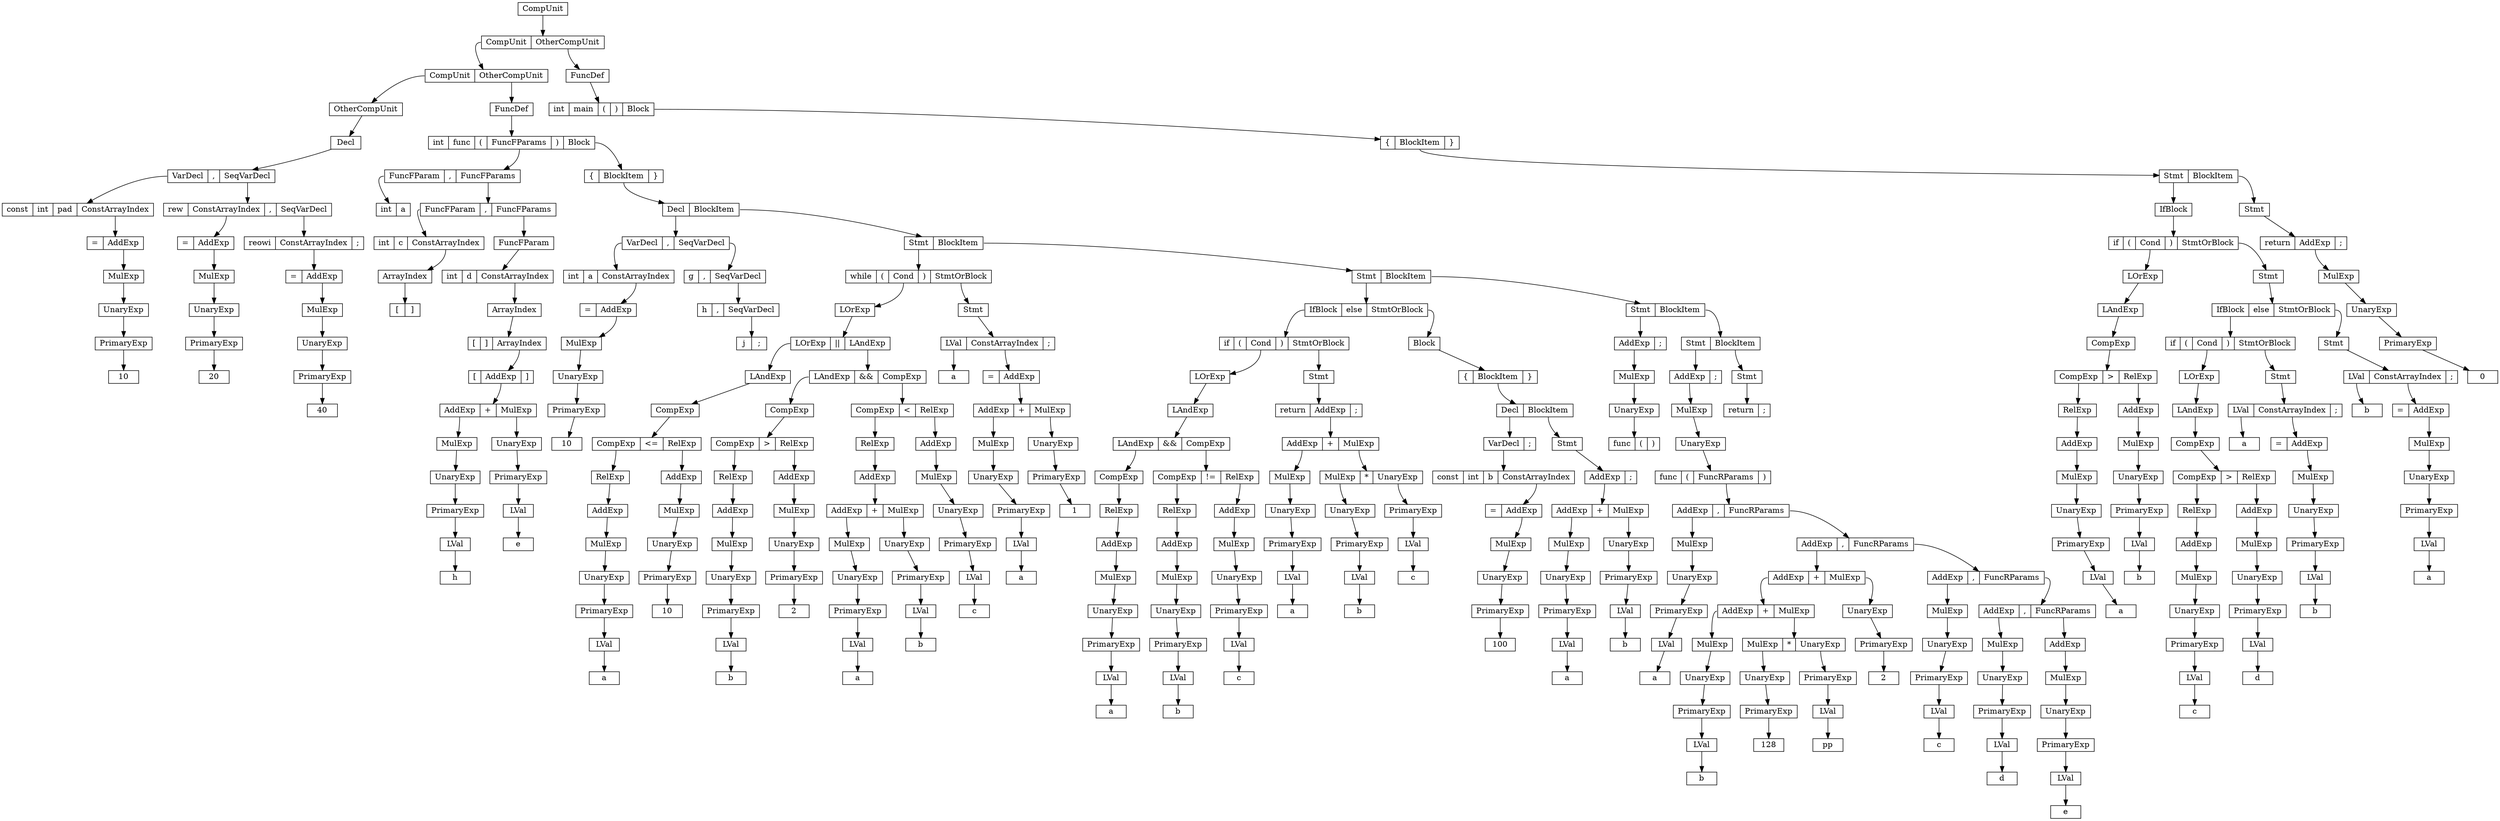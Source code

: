 digraph " "{
node [shape = record,height=.1]
node0[label = "<f0> CompUnit"];
node1[label = "<f0> CompUnit|<f1> OtherCompUnit"];
"node0":f0->"node1";
node2[label = "<f0> FuncDef"];
"node1":f1->"node2";
node3[label = "<f0> int|<f1> main|<f2> \(|<f3> \)|<f4> Block"];
"node2":f0->"node3";
node4[label = "<f0> \{|<f1> BlockItem|<f2> \}"];
"node3":f4->"node4";
node5[label = "<f0> Stmt|<f1> BlockItem"];
"node4":f1->"node5";
node6[label = "<f0> Stmt"];
"node5":f1->"node6";
node7[label = "<f0> return|<f1> AddExp|<f2> \;"];
"node6":f0->"node7";
node8[label = "<f0> MulExp"];
"node7":f1->"node8";
node9[label = "<f0> UnaryExp"];
"node8":f0->"node9";
node10[label = "<f0> PrimaryExp"];
"node9":f0->"node10";
node11[label = "<f0> 0"];
"node10":f0->"node11";
node12[label = "<f0> IfBlock"];
"node5":f0->"node12";
node13[label = "<f0> if|<f1> \(|<f2> Cond|<f3> \)|<f4> StmtOrBlock"];
"node12":f0->"node13";
node14[label = "<f0> Stmt"];
"node13":f4->"node14";
node15[label = "<f0> IfBlock|<f1> else|<f2> StmtOrBlock"];
"node14":f0->"node15";
node16[label = "<f0> Stmt"];
"node15":f2->"node16";
node17[label = "<f0> LVal|<f1> ConstArrayIndex|<f2> \;"];
"node16":f0->"node17";
node18[label = "<f0> \=|<f1> AddExp"];
"node17":f1->"node18";
node19[label = "<f0> MulExp"];
"node18":f1->"node19";
node20[label = "<f0> UnaryExp"];
"node19":f0->"node20";
node21[label = "<f0> PrimaryExp"];
"node20":f0->"node21";
node22[label = "<f0> LVal"];
"node21":f0->"node22";
node23[label = "<f0> a"];
"node22":f0->"node23";
node24[label = "<f0> b"];
"node17":f0->"node24";
node25[label = "<f0> if|<f1> \(|<f2> Cond|<f3> \)|<f4> StmtOrBlock"];
"node15":f0->"node25";
node26[label = "<f0> Stmt"];
"node25":f4->"node26";
node27[label = "<f0> LVal|<f1> ConstArrayIndex|<f2> \;"];
"node26":f0->"node27";
node28[label = "<f0> \=|<f1> AddExp"];
"node27":f1->"node28";
node29[label = "<f0> MulExp"];
"node28":f1->"node29";
node30[label = "<f0> UnaryExp"];
"node29":f0->"node30";
node31[label = "<f0> PrimaryExp"];
"node30":f0->"node31";
node32[label = "<f0> LVal"];
"node31":f0->"node32";
node33[label = "<f0> b"];
"node32":f0->"node33";
node34[label = "<f0> a"];
"node27":f0->"node34";
node35[label = "<f0> LOrExp"];
"node25":f2->"node35";
node36[label = "<f0> LAndExp"];
"node35":f0->"node36";
node37[label = "<f0> CompExp"];
"node36":f0->"node37";
node38[label = "<f0> CompExp|<f1> \>|<f2> RelExp"];
"node37":f0->"node38";
node39[label = "<f0> AddExp"];
"node38":f2->"node39";
node40[label = "<f0> MulExp"];
"node39":f0->"node40";
node41[label = "<f0> UnaryExp"];
"node40":f0->"node41";
node42[label = "<f0> PrimaryExp"];
"node41":f0->"node42";
node43[label = "<f0> LVal"];
"node42":f0->"node43";
node44[label = "<f0> d"];
"node43":f0->"node44";
node45[label = "<f0> RelExp"];
"node38":f0->"node45";
node46[label = "<f0> AddExp"];
"node45":f0->"node46";
node47[label = "<f0> MulExp"];
"node46":f0->"node47";
node48[label = "<f0> UnaryExp"];
"node47":f0->"node48";
node49[label = "<f0> PrimaryExp"];
"node48":f0->"node49";
node50[label = "<f0> LVal"];
"node49":f0->"node50";
node51[label = "<f0> c"];
"node50":f0->"node51";
node52[label = "<f0> LOrExp"];
"node13":f2->"node52";
node53[label = "<f0> LAndExp"];
"node52":f0->"node53";
node54[label = "<f0> CompExp"];
"node53":f0->"node54";
node55[label = "<f0> CompExp|<f1> \>|<f2> RelExp"];
"node54":f0->"node55";
node56[label = "<f0> AddExp"];
"node55":f2->"node56";
node57[label = "<f0> MulExp"];
"node56":f0->"node57";
node58[label = "<f0> UnaryExp"];
"node57":f0->"node58";
node59[label = "<f0> PrimaryExp"];
"node58":f0->"node59";
node60[label = "<f0> LVal"];
"node59":f0->"node60";
node61[label = "<f0> b"];
"node60":f0->"node61";
node62[label = "<f0> RelExp"];
"node55":f0->"node62";
node63[label = "<f0> AddExp"];
"node62":f0->"node63";
node64[label = "<f0> MulExp"];
"node63":f0->"node64";
node65[label = "<f0> UnaryExp"];
"node64":f0->"node65";
node66[label = "<f0> PrimaryExp"];
"node65":f0->"node66";
node67[label = "<f0> LVal"];
"node66":f0->"node67";
node68[label = "<f0> a"];
"node67":f0->"node68";
node69[label = "<f0> CompUnit|<f1> OtherCompUnit"];
"node1":f0->"node69";
node70[label = "<f0> FuncDef"];
"node69":f1->"node70";
node71[label = "<f0> int|<f1> func|<f2> \(|<f3> FuncFParams|<f4> \)|<f5> Block"];
"node70":f0->"node71";
node72[label = "<f0> \{|<f1> BlockItem|<f2> \}"];
"node71":f5->"node72";
node73[label = "<f0> Decl|<f1> BlockItem"];
"node72":f1->"node73";
node74[label = "<f0> Stmt|<f1> BlockItem"];
"node73":f1->"node74";
node75[label = "<f0> Stmt|<f1> BlockItem"];
"node74":f1->"node75";
node76[label = "<f0> Stmt|<f1> BlockItem"];
"node75":f1->"node76";
node77[label = "<f0> Stmt|<f1> BlockItem"];
"node76":f1->"node77";
node78[label = "<f0> Stmt"];
"node77":f1->"node78";
node79[label = "<f0> return|<f1> \;"];
"node78":f0->"node79";
node80[label = "<f0> AddExp|<f1> \;"];
"node77":f0->"node80";
node81[label = "<f0> MulExp"];
"node80":f0->"node81";
node82[label = "<f0> UnaryExp"];
"node81":f0->"node82";
node83[label = "<f0> func|<f1> \(|<f2> FuncRParams|<f3> \)"];
"node82":f0->"node83";
node84[label = "<f0> AddExp|<f1> \,|<f2> FuncRParams"];
"node83":f2->"node84";
node85[label = "<f0> AddExp|<f1> \,|<f2> FuncRParams"];
"node84":f2->"node85";
node86[label = "<f0> AddExp|<f1> \,|<f2> FuncRParams"];
"node85":f2->"node86";
node87[label = "<f0> AddExp|<f1> \,|<f2> FuncRParams"];
"node86":f2->"node87";
node88[label = "<f0> AddExp"];
"node87":f2->"node88";
node89[label = "<f0> MulExp"];
"node88":f0->"node89";
node90[label = "<f0> UnaryExp"];
"node89":f0->"node90";
node91[label = "<f0> PrimaryExp"];
"node90":f0->"node91";
node92[label = "<f0> LVal"];
"node91":f0->"node92";
node93[label = "<f0> e"];
"node92":f0->"node93";
node94[label = "<f0> MulExp"];
"node87":f0->"node94";
node95[label = "<f0> UnaryExp"];
"node94":f0->"node95";
node96[label = "<f0> PrimaryExp"];
"node95":f0->"node96";
node97[label = "<f0> LVal"];
"node96":f0->"node97";
node98[label = "<f0> d"];
"node97":f0->"node98";
node99[label = "<f0> MulExp"];
"node86":f0->"node99";
node100[label = "<f0> UnaryExp"];
"node99":f0->"node100";
node101[label = "<f0> PrimaryExp"];
"node100":f0->"node101";
node102[label = "<f0> LVal"];
"node101":f0->"node102";
node103[label = "<f0> c"];
"node102":f0->"node103";
node104[label = "<f0> AddExp|<f1> \+|<f2> MulExp"];
"node85":f0->"node104";
node105[label = "<f0> UnaryExp"];
"node104":f2->"node105";
node106[label = "<f0> PrimaryExp"];
"node105":f0->"node106";
node107[label = "<f0> 2"];
"node106":f0->"node107";
node108[label = "<f0> AddExp|<f1> \+|<f2> MulExp"];
"node104":f0->"node108";
node109[label = "<f0> MulExp|<f1> \*|<f2> UnaryExp"];
"node108":f2->"node109";
node110[label = "<f0> PrimaryExp"];
"node109":f2->"node110";
node111[label = "<f0> LVal"];
"node110":f0->"node111";
node112[label = "<f0> pp"];
"node111":f0->"node112";
node113[label = "<f0> UnaryExp"];
"node109":f0->"node113";
node114[label = "<f0> PrimaryExp"];
"node113":f0->"node114";
node115[label = "<f0> 128"];
"node114":f0->"node115";
node116[label = "<f0> MulExp"];
"node108":f0->"node116";
node117[label = "<f0> UnaryExp"];
"node116":f0->"node117";
node118[label = "<f0> PrimaryExp"];
"node117":f0->"node118";
node119[label = "<f0> LVal"];
"node118":f0->"node119";
node120[label = "<f0> b"];
"node119":f0->"node120";
node121[label = "<f0> MulExp"];
"node84":f0->"node121";
node122[label = "<f0> UnaryExp"];
"node121":f0->"node122";
node123[label = "<f0> PrimaryExp"];
"node122":f0->"node123";
node124[label = "<f0> LVal"];
"node123":f0->"node124";
node125[label = "<f0> a"];
"node124":f0->"node125";
node126[label = "<f0> AddExp|<f1> \;"];
"node76":f0->"node126";
node127[label = "<f0> MulExp"];
"node126":f0->"node127";
node128[label = "<f0> UnaryExp"];
"node127":f0->"node128";
node129[label = "<f0> func|<f1> \(|<f2> )"];
"node128":f0->"node129";
node130[label = "<f0> IfBlock|<f1> else|<f2> StmtOrBlock"];
"node75":f0->"node130";
node131[label = "<f0> Block"];
"node130":f2->"node131";
node132[label = "<f0> \{|<f1> BlockItem|<f2> \}"];
"node131":f0->"node132";
node133[label = "<f0> Decl|<f1> BlockItem"];
"node132":f1->"node133";
node134[label = "<f0> Stmt"];
"node133":f1->"node134";
node135[label = "<f0> AddExp|<f1> \;"];
"node134":f0->"node135";
node136[label = "<f0> AddExp|<f1> \+|<f2> MulExp"];
"node135":f0->"node136";
node137[label = "<f0> UnaryExp"];
"node136":f2->"node137";
node138[label = "<f0> PrimaryExp"];
"node137":f0->"node138";
node139[label = "<f0> LVal"];
"node138":f0->"node139";
node140[label = "<f0> b"];
"node139":f0->"node140";
node141[label = "<f0> MulExp"];
"node136":f0->"node141";
node142[label = "<f0> UnaryExp"];
"node141":f0->"node142";
node143[label = "<f0> PrimaryExp"];
"node142":f0->"node143";
node144[label = "<f0> LVal"];
"node143":f0->"node144";
node145[label = "<f0> a"];
"node144":f0->"node145";
node146[label = "<f0> VarDecl|<f1> \;"];
"node133":f0->"node146";
node147[label = "<f0> const|<f1> int|<f2> b|<f3> ConstArrayIndex"];
"node146":f0->"node147";
node148[label = "<f0> \=|<f1> AddExp"];
"node147":f3->"node148";
node149[label = "<f0> MulExp"];
"node148":f1->"node149";
node150[label = "<f0> UnaryExp"];
"node149":f0->"node150";
node151[label = "<f0> PrimaryExp"];
"node150":f0->"node151";
node152[label = "<f0> 100"];
"node151":f0->"node152";
node153[label = "<f0> if|<f1> \(|<f2> Cond|<f3> \)|<f4> StmtOrBlock"];
"node130":f0->"node153";
node154[label = "<f0> Stmt"];
"node153":f4->"node154";
node155[label = "<f0> return|<f1> AddExp|<f2> \;"];
"node154":f0->"node155";
node156[label = "<f0> AddExp|<f1> \+|<f2> MulExp"];
"node155":f1->"node156";
node157[label = "<f0> MulExp|<f1> \*|<f2> UnaryExp"];
"node156":f2->"node157";
node158[label = "<f0> PrimaryExp"];
"node157":f2->"node158";
node159[label = "<f0> LVal"];
"node158":f0->"node159";
node160[label = "<f0> c"];
"node159":f0->"node160";
node161[label = "<f0> UnaryExp"];
"node157":f0->"node161";
node162[label = "<f0> PrimaryExp"];
"node161":f0->"node162";
node163[label = "<f0> LVal"];
"node162":f0->"node163";
node164[label = "<f0> b"];
"node163":f0->"node164";
node165[label = "<f0> MulExp"];
"node156":f0->"node165";
node166[label = "<f0> UnaryExp"];
"node165":f0->"node166";
node167[label = "<f0> PrimaryExp"];
"node166":f0->"node167";
node168[label = "<f0> LVal"];
"node167":f0->"node168";
node169[label = "<f0> a"];
"node168":f0->"node169";
node170[label = "<f0> LOrExp"];
"node153":f2->"node170";
node171[label = "<f0> LAndExp"];
"node170":f0->"node171";
node172[label = "<f0> LAndExp|<f1> \&\&|<f2> CompExp"];
"node171":f0->"node172";
node173[label = "<f0> CompExp|<f1> \!\=|<f2> RelExp"];
"node172":f2->"node173";
node174[label = "<f0> AddExp"];
"node173":f2->"node174";
node175[label = "<f0> MulExp"];
"node174":f0->"node175";
node176[label = "<f0> UnaryExp"];
"node175":f0->"node176";
node177[label = "<f0> PrimaryExp"];
"node176":f0->"node177";
node178[label = "<f0> LVal"];
"node177":f0->"node178";
node179[label = "<f0> c"];
"node178":f0->"node179";
node180[label = "<f0> RelExp"];
"node173":f0->"node180";
node181[label = "<f0> AddExp"];
"node180":f0->"node181";
node182[label = "<f0> MulExp"];
"node181":f0->"node182";
node183[label = "<f0> UnaryExp"];
"node182":f0->"node183";
node184[label = "<f0> PrimaryExp"];
"node183":f0->"node184";
node185[label = "<f0> LVal"];
"node184":f0->"node185";
node186[label = "<f0> b"];
"node185":f0->"node186";
node187[label = "<f0> CompExp"];
"node172":f0->"node187";
node188[label = "<f0> RelExp"];
"node187":f0->"node188";
node189[label = "<f0> AddExp"];
"node188":f0->"node189";
node190[label = "<f0> MulExp"];
"node189":f0->"node190";
node191[label = "<f0> UnaryExp"];
"node190":f0->"node191";
node192[label = "<f0> PrimaryExp"];
"node191":f0->"node192";
node193[label = "<f0> LVal"];
"node192":f0->"node193";
node194[label = "<f0> a"];
"node193":f0->"node194";
node195[label = "<f0> while|<f1> \(|<f2> Cond|<f3> \)|<f4> StmtOrBlock"];
"node74":f0->"node195";
node196[label = "<f0> Stmt"];
"node195":f4->"node196";
node197[label = "<f0> LVal|<f1> ConstArrayIndex|<f2> \;"];
"node196":f0->"node197";
node198[label = "<f0> \=|<f1> AddExp"];
"node197":f1->"node198";
node199[label = "<f0> AddExp|<f1> \+|<f2> MulExp"];
"node198":f1->"node199";
node200[label = "<f0> UnaryExp"];
"node199":f2->"node200";
node201[label = "<f0> PrimaryExp"];
"node200":f0->"node201";
node202[label = "<f0> 1"];
"node201":f0->"node202";
node203[label = "<f0> MulExp"];
"node199":f0->"node203";
node204[label = "<f0> UnaryExp"];
"node203":f0->"node204";
node205[label = "<f0> PrimaryExp"];
"node204":f0->"node205";
node206[label = "<f0> LVal"];
"node205":f0->"node206";
node207[label = "<f0> a"];
"node206":f0->"node207";
node208[label = "<f0> a"];
"node197":f0->"node208";
node209[label = "<f0> LOrExp"];
"node195":f2->"node209";
node210[label = "<f0> LOrExp|<f1> \|\||<f2> LAndExp"];
"node209":f0->"node210";
node211[label = "<f0> LAndExp|<f1> \&\&|<f2> CompExp"];
"node210":f2->"node211";
node212[label = "<f0> CompExp|<f1> \<|<f2> RelExp"];
"node211":f2->"node212";
node213[label = "<f0> AddExp"];
"node212":f2->"node213";
node214[label = "<f0> MulExp"];
"node213":f0->"node214";
node215[label = "<f0> UnaryExp"];
"node214":f0->"node215";
node216[label = "<f0> PrimaryExp"];
"node215":f0->"node216";
node217[label = "<f0> LVal"];
"node216":f0->"node217";
node218[label = "<f0> c"];
"node217":f0->"node218";
node219[label = "<f0> RelExp"];
"node212":f0->"node219";
node220[label = "<f0> AddExp"];
"node219":f0->"node220";
node221[label = "<f0> AddExp|<f1> \+|<f2> MulExp"];
"node220":f0->"node221";
node222[label = "<f0> UnaryExp"];
"node221":f2->"node222";
node223[label = "<f0> PrimaryExp"];
"node222":f0->"node223";
node224[label = "<f0> LVal"];
"node223":f0->"node224";
node225[label = "<f0> b"];
"node224":f0->"node225";
node226[label = "<f0> MulExp"];
"node221":f0->"node226";
node227[label = "<f0> UnaryExp"];
"node226":f0->"node227";
node228[label = "<f0> PrimaryExp"];
"node227":f0->"node228";
node229[label = "<f0> LVal"];
"node228":f0->"node229";
node230[label = "<f0> a"];
"node229":f0->"node230";
node231[label = "<f0> CompExp"];
"node211":f0->"node231";
node232[label = "<f0> CompExp|<f1> \>|<f2> RelExp"];
"node231":f0->"node232";
node233[label = "<f0> AddExp"];
"node232":f2->"node233";
node234[label = "<f0> MulExp"];
"node233":f0->"node234";
node235[label = "<f0> UnaryExp"];
"node234":f0->"node235";
node236[label = "<f0> PrimaryExp"];
"node235":f0->"node236";
node237[label = "<f0> 2"];
"node236":f0->"node237";
node238[label = "<f0> RelExp"];
"node232":f0->"node238";
node239[label = "<f0> AddExp"];
"node238":f0->"node239";
node240[label = "<f0> MulExp"];
"node239":f0->"node240";
node241[label = "<f0> UnaryExp"];
"node240":f0->"node241";
node242[label = "<f0> PrimaryExp"];
"node241":f0->"node242";
node243[label = "<f0> LVal"];
"node242":f0->"node243";
node244[label = "<f0> b"];
"node243":f0->"node244";
node245[label = "<f0> LAndExp"];
"node210":f0->"node245";
node246[label = "<f0> CompExp"];
"node245":f0->"node246";
node247[label = "<f0> CompExp|<f1> \<\=|<f2> RelExp"];
"node246":f0->"node247";
node248[label = "<f0> AddExp"];
"node247":f2->"node248";
node249[label = "<f0> MulExp"];
"node248":f0->"node249";
node250[label = "<f0> UnaryExp"];
"node249":f0->"node250";
node251[label = "<f0> PrimaryExp"];
"node250":f0->"node251";
node252[label = "<f0> 10"];
"node251":f0->"node252";
node253[label = "<f0> RelExp"];
"node247":f0->"node253";
node254[label = "<f0> AddExp"];
"node253":f0->"node254";
node255[label = "<f0> MulExp"];
"node254":f0->"node255";
node256[label = "<f0> UnaryExp"];
"node255":f0->"node256";
node257[label = "<f0> PrimaryExp"];
"node256":f0->"node257";
node258[label = "<f0> LVal"];
"node257":f0->"node258";
node259[label = "<f0> a"];
"node258":f0->"node259";
node260[label = "<f0> VarDecl|<f1> \,|<f2> SeqVarDecl"];
"node73":f0->"node260";
node261[label = "<f0> g|<f1> \,|<f2> SeqVarDecl"];
"node260":f2->"node261";
node262[label = "<f0> h|<f1> \,|<f2> SeqVarDecl"];
"node261":f2->"node262";
node263[label = "<f0> j|<f1> \;"];
"node262":f2->"node263";
node264[label = "<f0> int|<f1> a|<f2> ConstArrayIndex"];
"node260":f0->"node264";
node265[label = "<f0> \=|<f1> AddExp"];
"node264":f2->"node265";
node266[label = "<f0> MulExp"];
"node265":f1->"node266";
node267[label = "<f0> UnaryExp"];
"node266":f0->"node267";
node268[label = "<f0> PrimaryExp"];
"node267":f0->"node268";
node269[label = "<f0> 10"];
"node268":f0->"node269";
node270[label = "<f0> FuncFParam|<f1> \,|<f2> FuncFParams"];
"node71":f3->"node270";
node271[label = "<f0> FuncFParam|<f1> \,|<f2> FuncFParams"];
"node270":f2->"node271";
node272[label = "<f0> FuncFParam"];
"node271":f2->"node272";
node273[label = "<f0> int|<f1> d|<f2> ConstArrayIndex"];
"node272":f0->"node273";
node274[label = "<f0> ArrayIndex"];
"node273":f2->"node274";
node275[label = "<f0> \[|<f1> \]|<f2> ArrayIndex"];
"node274":f0->"node275";
node276[label = "<f0> \[|<f1> AddExp|<f2> \]"];
"node275":f2->"node276";
node277[label = "<f0> AddExp|<f1> \+|<f2> MulExp"];
"node276":f1->"node277";
node278[label = "<f0> UnaryExp"];
"node277":f2->"node278";
node279[label = "<f0> PrimaryExp"];
"node278":f0->"node279";
node280[label = "<f0> LVal"];
"node279":f0->"node280";
node281[label = "<f0> e"];
"node280":f0->"node281";
node282[label = "<f0> MulExp"];
"node277":f0->"node282";
node283[label = "<f0> UnaryExp"];
"node282":f0->"node283";
node284[label = "<f0> PrimaryExp"];
"node283":f0->"node284";
node285[label = "<f0> LVal"];
"node284":f0->"node285";
node286[label = "<f0> h"];
"node285":f0->"node286";
node287[label = "<f0> int|<f1> c|<f2> ConstArrayIndex"];
"node271":f0->"node287";
node288[label = "<f0> ArrayIndex"];
"node287":f2->"node288";
node289[label = "<f0> \[|<f1> \]"];
"node288":f0->"node289";
node290[label = "<f0> int|<f1> a"];
"node270":f0->"node290";
node291[label = "<f0> OtherCompUnit"];
"node69":f0->"node291";
node292[label = "<f0> Decl"];
"node291":f0->"node292";
node293[label = "<f0> VarDecl|<f1> \,|<f2> SeqVarDecl"];
"node292":f0->"node293";
node294[label = "<f0> rew|<f1> ConstArrayIndex|<f2> \,|<f3> SeqVarDecl"];
"node293":f2->"node294";
node295[label = "<f0> reowi|<f1> ConstArrayIndex|<f2> \;"];
"node294":f3->"node295";
node296[label = "<f0> \=|<f1> AddExp"];
"node295":f1->"node296";
node297[label = "<f0> MulExp"];
"node296":f1->"node297";
node298[label = "<f0> UnaryExp"];
"node297":f0->"node298";
node299[label = "<f0> PrimaryExp"];
"node298":f0->"node299";
node300[label = "<f0> 40"];
"node299":f0->"node300";
node301[label = "<f0> \=|<f1> AddExp"];
"node294":f1->"node301";
node302[label = "<f0> MulExp"];
"node301":f1->"node302";
node303[label = "<f0> UnaryExp"];
"node302":f0->"node303";
node304[label = "<f0> PrimaryExp"];
"node303":f0->"node304";
node305[label = "<f0> 20"];
"node304":f0->"node305";
node306[label = "<f0> const|<f1> int|<f2> pad|<f3> ConstArrayIndex"];
"node293":f0->"node306";
node307[label = "<f0> \=|<f1> AddExp"];
"node306":f3->"node307";
node308[label = "<f0> MulExp"];
"node307":f1->"node308";
node309[label = "<f0> UnaryExp"];
"node308":f0->"node309";
node310[label = "<f0> PrimaryExp"];
"node309":f0->"node310";
node311[label = "<f0> 10"];
"node310":f0->"node311";
}